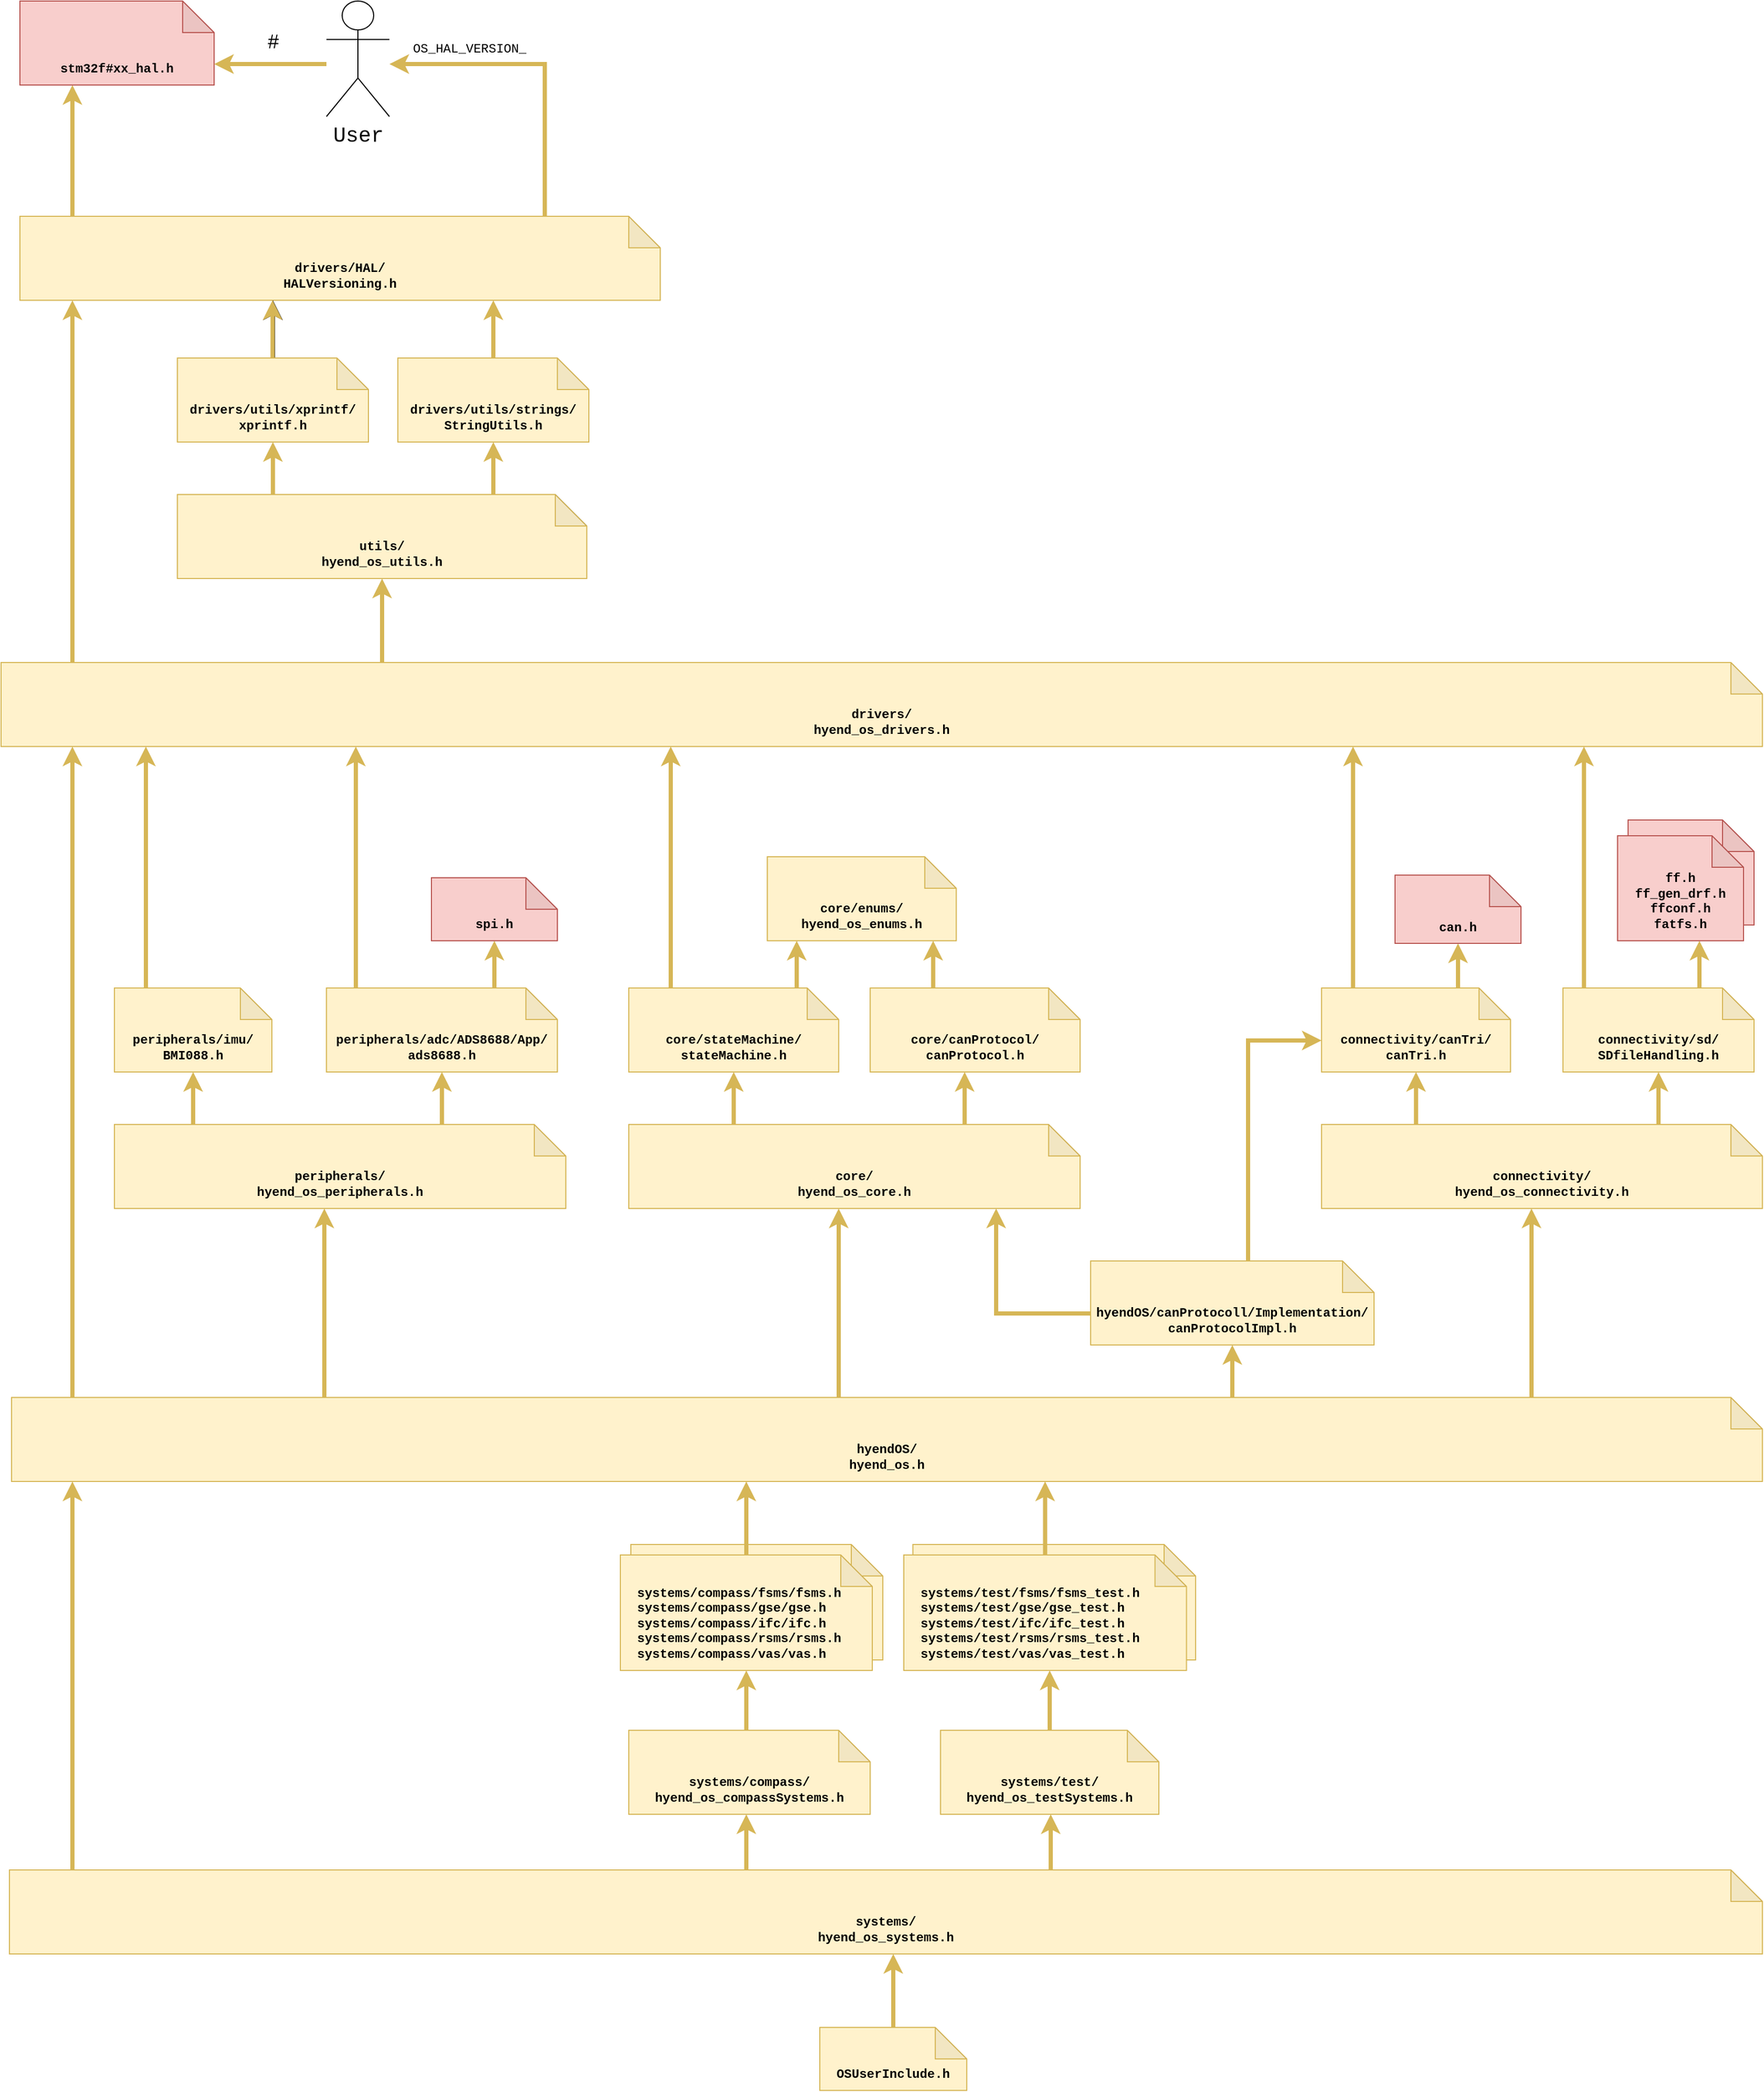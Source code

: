 <mxfile version="14.6.13" type="device"><diagram id="ti6t_PAKVZ9FeWnIseZb" name="Seite-1"><mxGraphModel dx="3419" dy="4026" grid="1" gridSize="10" guides="1" tooltips="1" connect="1" arrows="1" fold="1" page="1" pageScale="1" pageWidth="2336" pageHeight="1654" math="0" shadow="0"><root><mxCell id="0"/><mxCell id="1" parent="0"/><mxCell id="79b5bl42K1SgAm8lING9-11" style="edgeStyle=orthogonalEdgeStyle;rounded=0;orthogonalLoop=1;jettySize=auto;html=1;fontFamily=Courier New;fontSize=12;strokeWidth=4;fillColor=#fff2cc;strokeColor=#d6b656;" parent="1" source="79b5bl42K1SgAm8lING9-2" target="79b5bl42K1SgAm8lING9-4" edge="1"><mxGeometry relative="1" as="geometry"><Array as="points"><mxPoint x="222" y="250"/><mxPoint x="222" y="250"/></Array></mxGeometry></mxCell><mxCell id="79b5bl42K1SgAm8lING9-2" value="OSUserInclude.h" style="shape=note;whiteSpace=wrap;html=1;backgroundOutline=1;darkOpacity=0.05;fillColor=#fff2cc;strokeColor=#d6b656;verticalAlign=bottom;fontSize=12;fontFamily=Courier New;fontStyle=1;spacingBottom=6;" parent="1" vertex="1"><mxGeometry x="142" y="230" width="140" height="60" as="geometry"/></mxCell><mxCell id="79b5bl42K1SgAm8lING9-8" style="edgeStyle=orthogonalEdgeStyle;rounded=0;orthogonalLoop=1;jettySize=auto;html=1;fontFamily=Courier New;fontSize=12;fillColor=#fff2cc;strokeColor=#d6b656;strokeWidth=4;" parent="1" source="79b5bl42K1SgAm8lING9-4" target="79b5bl42K1SgAm8lING9-6" edge="1"><mxGeometry relative="1" as="geometry"><Array as="points"><mxPoint x="72" y="60"/><mxPoint x="72" y="60"/></Array></mxGeometry></mxCell><mxCell id="79b5bl42K1SgAm8lING9-9" style="edgeStyle=orthogonalEdgeStyle;rounded=0;orthogonalLoop=1;jettySize=auto;html=1;fontFamily=Courier New;fontSize=12;strokeWidth=4;fillColor=#fff2cc;strokeColor=#d6b656;" parent="1" source="79b5bl42K1SgAm8lING9-4" target="79b5bl42K1SgAm8lING9-7" edge="1"><mxGeometry relative="1" as="geometry"><Array as="points"><mxPoint x="362" y="50"/><mxPoint x="362" y="50"/></Array></mxGeometry></mxCell><mxCell id="SMfeo2dJa6zfowwVCfnT-45" style="edgeStyle=orthogonalEdgeStyle;rounded=0;orthogonalLoop=1;jettySize=auto;html=1;strokeWidth=4;fillColor=#fff2cc;strokeColor=#d6b656;" edge="1" parent="1" source="79b5bl42K1SgAm8lING9-4" target="SMfeo2dJa6zfowwVCfnT-14"><mxGeometry relative="1" as="geometry"><Array as="points"><mxPoint x="-570" y="40"/><mxPoint x="-570" y="40"/></Array></mxGeometry></mxCell><mxCell id="79b5bl42K1SgAm8lING9-4" value="systems/&lt;br&gt;hyend_os_systems.h" style="shape=note;whiteSpace=wrap;html=1;backgroundOutline=1;darkOpacity=0.05;fillColor=#fff2cc;strokeColor=#d6b656;verticalAlign=bottom;fontSize=12;fontFamily=Courier New;fontStyle=1;spacingBottom=6;" parent="1" vertex="1"><mxGeometry x="-630" y="80" width="1670" height="80" as="geometry"/></mxCell><mxCell id="SMfeo2dJa6zfowwVCfnT-10" style="edgeStyle=orthogonalEdgeStyle;rounded=0;orthogonalLoop=1;jettySize=auto;html=1;strokeWidth=4;fillColor=#fff2cc;strokeColor=#d6b656;" edge="1" parent="1" source="79b5bl42K1SgAm8lING9-5" target="79b5bl42K1SgAm8lING9-16"><mxGeometry relative="1" as="geometry"><Array as="points"><mxPoint x="280" y="-650"/><mxPoint x="280" y="-650"/></Array></mxGeometry></mxCell><mxCell id="SMfeo2dJa6zfowwVCfnT-11" style="edgeStyle=orthogonalEdgeStyle;rounded=0;orthogonalLoop=1;jettySize=auto;html=1;strokeWidth=4;fillColor=#fff2cc;strokeColor=#d6b656;" edge="1" parent="1" source="79b5bl42K1SgAm8lING9-5" target="79b5bl42K1SgAm8lING9-15"><mxGeometry relative="1" as="geometry"><Array as="points"><mxPoint x="60" y="-660"/><mxPoint x="60" y="-660"/></Array></mxGeometry></mxCell><mxCell id="79b5bl42K1SgAm8lING9-5" value="core/&lt;br&gt;hyend_os_core.h" style="shape=note;whiteSpace=wrap;html=1;backgroundOutline=1;darkOpacity=0.05;fillColor=#fff2cc;strokeColor=#d6b656;verticalAlign=bottom;fontSize=12;fontFamily=Courier New;fontStyle=1;spacingBottom=6;" parent="1" vertex="1"><mxGeometry x="-40" y="-630" width="430" height="80" as="geometry"/></mxCell><mxCell id="79b5bl42K1SgAm8lING9-74" style="edgeStyle=orthogonalEdgeStyle;rounded=0;orthogonalLoop=1;jettySize=auto;html=1;fontFamily=Courier New;fontSize=12;strokeWidth=4;fillColor=#fff2cc;strokeColor=#d6b656;" parent="1" source="79b5bl42K1SgAm8lING9-6" target="79b5bl42K1SgAm8lING9-73" edge="1"><mxGeometry relative="1" as="geometry"><Array as="points"><mxPoint x="72" y="-60"/><mxPoint x="72" y="-60"/></Array></mxGeometry></mxCell><mxCell id="79b5bl42K1SgAm8lING9-6" value="systems/compass/&lt;br&gt;hyend_os_compassSystems.h" style="shape=note;whiteSpace=wrap;html=1;backgroundOutline=1;darkOpacity=0.05;fillColor=#fff2cc;strokeColor=#d6b656;verticalAlign=bottom;fontSize=12;fontFamily=Courier New;fontStyle=1;spacingBottom=6;" parent="1" vertex="1"><mxGeometry x="-40" y="-53" width="230" height="80" as="geometry"/></mxCell><mxCell id="79b5bl42K1SgAm8lING9-77" style="edgeStyle=orthogonalEdgeStyle;rounded=0;orthogonalLoop=1;jettySize=auto;html=1;fontFamily=Courier New;fontSize=12;strokeWidth=4;fillColor=#fff2cc;strokeColor=#d6b656;" parent="1" source="79b5bl42K1SgAm8lING9-7" target="79b5bl42K1SgAm8lING9-76" edge="1"><mxGeometry relative="1" as="geometry"><Array as="points"><mxPoint x="377" y="-53"/><mxPoint x="377" y="-53"/></Array></mxGeometry></mxCell><mxCell id="79b5bl42K1SgAm8lING9-7" value="systems/test/&lt;br&gt;hyend_os_testSystems.h" style="shape=note;whiteSpace=wrap;html=1;backgroundOutline=1;darkOpacity=0.05;fillColor=#fff2cc;strokeColor=#d6b656;verticalAlign=bottom;fontSize=12;fontFamily=Courier New;fontStyle=1;spacingBottom=6;" parent="1" vertex="1"><mxGeometry x="257" y="-53" width="208" height="80" as="geometry"/></mxCell><mxCell id="SMfeo2dJa6zfowwVCfnT-2" style="edgeStyle=orthogonalEdgeStyle;rounded=0;orthogonalLoop=1;jettySize=auto;html=1;strokeWidth=4;fillColor=#fff2cc;strokeColor=#d6b656;" edge="1" parent="1" source="79b5bl42K1SgAm8lING9-13" target="79b5bl42K1SgAm8lING9-24"><mxGeometry relative="1" as="geometry"><Array as="points"><mxPoint x="-455" y="-650"/><mxPoint x="-455" y="-650"/></Array></mxGeometry></mxCell><mxCell id="SMfeo2dJa6zfowwVCfnT-3" style="edgeStyle=orthogonalEdgeStyle;rounded=0;orthogonalLoop=1;jettySize=auto;html=1;strokeWidth=4;fillColor=#fff2cc;strokeColor=#d6b656;" edge="1" parent="1" source="79b5bl42K1SgAm8lING9-13" target="79b5bl42K1SgAm8lING9-23"><mxGeometry relative="1" as="geometry"><Array as="points"><mxPoint x="-218" y="-660"/><mxPoint x="-218" y="-660"/></Array></mxGeometry></mxCell><mxCell id="79b5bl42K1SgAm8lING9-13" value="peripherals/&lt;br&gt;hyend_os_peripherals.h" style="shape=note;whiteSpace=wrap;html=1;backgroundOutline=1;darkOpacity=0.05;fillColor=#fff2cc;strokeColor=#d6b656;verticalAlign=bottom;fontSize=12;fontFamily=Courier New;fontStyle=1;spacingBottom=6;" parent="1" vertex="1"><mxGeometry x="-530" y="-630" width="430" height="80" as="geometry"/></mxCell><mxCell id="SMfeo2dJa6zfowwVCfnT-7" style="edgeStyle=orthogonalEdgeStyle;rounded=0;orthogonalLoop=1;jettySize=auto;html=1;strokeWidth=4;fillColor=#fff2cc;strokeColor=#d6b656;" edge="1" parent="1" source="79b5bl42K1SgAm8lING9-15" target="SMfeo2dJa6zfowwVCfnT-26"><mxGeometry relative="1" as="geometry"><mxPoint x="410" y="-1020" as="targetPoint"/><Array as="points"><mxPoint y="-920"/><mxPoint y="-920"/></Array></mxGeometry></mxCell><mxCell id="SMfeo2dJa6zfowwVCfnT-8" style="edgeStyle=orthogonalEdgeStyle;rounded=0;orthogonalLoop=1;jettySize=auto;html=1;strokeWidth=4;fillColor=#fff2cc;strokeColor=#d6b656;" edge="1" parent="1" source="79b5bl42K1SgAm8lING9-15" target="79b5bl42K1SgAm8lING9-42"><mxGeometry relative="1" as="geometry"><Array as="points"><mxPoint x="120" y="-780"/><mxPoint x="120" y="-780"/></Array></mxGeometry></mxCell><mxCell id="79b5bl42K1SgAm8lING9-15" value="core/stateMachine/&lt;br&gt;stateMachine.h" style="shape=note;whiteSpace=wrap;html=1;backgroundOutline=1;darkOpacity=0.05;fillColor=#fff2cc;strokeColor=#d6b656;verticalAlign=bottom;fontSize=12;fontFamily=Courier New;fontStyle=1;spacingBottom=6;" parent="1" vertex="1"><mxGeometry x="-40" y="-760" width="200" height="80" as="geometry"/></mxCell><mxCell id="SMfeo2dJa6zfowwVCfnT-1" style="edgeStyle=orthogonalEdgeStyle;rounded=0;orthogonalLoop=1;jettySize=auto;html=1;strokeWidth=4;fillColor=#fff2cc;strokeColor=#d6b656;" edge="1" parent="1" source="79b5bl42K1SgAm8lING9-16" target="79b5bl42K1SgAm8lING9-42"><mxGeometry relative="1" as="geometry"><Array as="points"><mxPoint x="250" y="-770"/><mxPoint x="250" y="-770"/></Array></mxGeometry></mxCell><mxCell id="79b5bl42K1SgAm8lING9-16" value="core/canProtocol/&lt;br&gt;canProtocol.h" style="shape=note;whiteSpace=wrap;html=1;backgroundOutline=1;darkOpacity=0.05;fillColor=#fff2cc;strokeColor=#d6b656;verticalAlign=bottom;fontSize=12;fontFamily=Courier New;fontStyle=1;spacingBottom=6;" parent="1" vertex="1"><mxGeometry x="190" y="-760" width="200" height="80" as="geometry"/></mxCell><mxCell id="79b5bl42K1SgAm8lING9-72" style="edgeStyle=orthogonalEdgeStyle;rounded=0;orthogonalLoop=1;jettySize=auto;html=1;fontFamily=Courier New;fontSize=12;strokeWidth=4;fillColor=#fff2cc;strokeColor=#d6b656;" parent="1" source="79b5bl42K1SgAm8lING9-17" target="79b5bl42K1SgAm8lING9-29" edge="1"><mxGeometry relative="1" as="geometry"><Array as="points"><mxPoint x="550" y="-710"/></Array></mxGeometry></mxCell><mxCell id="SMfeo2dJa6zfowwVCfnT-9" style="edgeStyle=orthogonalEdgeStyle;rounded=0;orthogonalLoop=1;jettySize=auto;html=1;strokeWidth=4;fillColor=#fff2cc;strokeColor=#d6b656;" edge="1" parent="1" source="79b5bl42K1SgAm8lING9-17" target="79b5bl42K1SgAm8lING9-5"><mxGeometry relative="1" as="geometry"><Array as="points"><mxPoint x="310" y="-450"/></Array></mxGeometry></mxCell><mxCell id="79b5bl42K1SgAm8lING9-17" value="hyendOS/canProtocoll/Implementation/&lt;br&gt;canProtocolImpl.h" style="shape=note;whiteSpace=wrap;html=1;backgroundOutline=1;darkOpacity=0.05;fillColor=#fff2cc;strokeColor=#d6b656;verticalAlign=bottom;fontSize=12;fontFamily=Courier New;fontStyle=1;spacingBottom=6;" parent="1" vertex="1"><mxGeometry x="400" y="-500" width="270" height="80" as="geometry"/></mxCell><mxCell id="SMfeo2dJa6zfowwVCfnT-5" style="edgeStyle=orthogonalEdgeStyle;rounded=0;orthogonalLoop=1;jettySize=auto;html=1;strokeWidth=4;fillColor=#fff2cc;strokeColor=#d6b656;" edge="1" parent="1" source="79b5bl42K1SgAm8lING9-21" target="79b5bl42K1SgAm8lING9-31"><mxGeometry relative="1" as="geometry"><Array as="points"><mxPoint x="941" y="-640"/><mxPoint x="941" y="-640"/></Array></mxGeometry></mxCell><mxCell id="SMfeo2dJa6zfowwVCfnT-6" style="edgeStyle=orthogonalEdgeStyle;rounded=0;orthogonalLoop=1;jettySize=auto;html=1;strokeWidth=4;fillColor=#fff2cc;strokeColor=#d6b656;" edge="1" parent="1" source="79b5bl42K1SgAm8lING9-21" target="79b5bl42K1SgAm8lING9-29"><mxGeometry relative="1" as="geometry"><Array as="points"><mxPoint x="710" y="-640"/><mxPoint x="710" y="-640"/></Array></mxGeometry></mxCell><mxCell id="79b5bl42K1SgAm8lING9-21" value="connectivity/&lt;br&gt;hyend_os_connectivity.h" style="shape=note;whiteSpace=wrap;html=1;backgroundOutline=1;darkOpacity=0.05;fillColor=#fff2cc;strokeColor=#d6b656;verticalAlign=bottom;fontSize=12;fontFamily=Courier New;fontStyle=1;spacingBottom=6;" parent="1" vertex="1"><mxGeometry x="620" y="-630" width="420" height="80" as="geometry"/></mxCell><mxCell id="79b5bl42K1SgAm8lING9-60" style="edgeStyle=orthogonalEdgeStyle;rounded=0;orthogonalLoop=1;jettySize=auto;html=1;fontFamily=Courier New;fontSize=12;strokeWidth=4;fillColor=#fff2cc;strokeColor=#d6b656;" parent="1" source="79b5bl42K1SgAm8lING9-23" target="79b5bl42K1SgAm8lING9-59" edge="1"><mxGeometry relative="1" as="geometry"><Array as="points"><mxPoint x="-168" y="-787.5"/><mxPoint x="-168" y="-787.5"/></Array></mxGeometry></mxCell><mxCell id="79b5bl42K1SgAm8lING9-81" style="edgeStyle=orthogonalEdgeStyle;rounded=0;orthogonalLoop=1;jettySize=auto;html=1;fontFamily=Courier New;fontSize=12;strokeWidth=4;fillColor=#fff2cc;strokeColor=#d6b656;" parent="1" source="79b5bl42K1SgAm8lING9-23" target="SMfeo2dJa6zfowwVCfnT-26" edge="1"><mxGeometry relative="1" as="geometry"><Array as="points"><mxPoint x="-300" y="-880"/><mxPoint x="-300" y="-880"/></Array><mxPoint x="-270.0" y="-990" as="targetPoint"/></mxGeometry></mxCell><mxCell id="79b5bl42K1SgAm8lING9-23" value="peripherals/adc/ADS8688/App/&lt;br&gt;ads8688.h" style="shape=note;whiteSpace=wrap;html=1;backgroundOutline=1;darkOpacity=0.05;fillColor=#fff2cc;strokeColor=#d6b656;verticalAlign=bottom;fontSize=12;fontFamily=Courier New;fontStyle=1;spacingBottom=6;" parent="1" vertex="1"><mxGeometry x="-328" y="-760" width="220" height="80" as="geometry"/></mxCell><mxCell id="79b5bl42K1SgAm8lING9-80" style="edgeStyle=orthogonalEdgeStyle;rounded=0;orthogonalLoop=1;jettySize=auto;html=1;fontFamily=Courier New;fontSize=12;strokeWidth=4;fillColor=#fff2cc;strokeColor=#d6b656;" parent="1" source="79b5bl42K1SgAm8lING9-24" edge="1"><mxGeometry relative="1" as="geometry"><Array as="points"><mxPoint x="-500" y="-860"/><mxPoint x="-500" y="-860"/></Array><mxPoint x="-500.0" y="-990" as="targetPoint"/></mxGeometry></mxCell><mxCell id="79b5bl42K1SgAm8lING9-24" value="peripherals/imu/&lt;br&gt;BMI088.h" style="shape=note;whiteSpace=wrap;html=1;backgroundOutline=1;darkOpacity=0.05;fillColor=#fff2cc;strokeColor=#d6b656;verticalAlign=bottom;fontSize=12;fontFamily=Courier New;fontStyle=1;spacingBottom=6;" parent="1" vertex="1"><mxGeometry x="-530" y="-760" width="150" height="80" as="geometry"/></mxCell><mxCell id="79b5bl42K1SgAm8lING9-38" style="edgeStyle=orthogonalEdgeStyle;rounded=0;orthogonalLoop=1;jettySize=auto;html=1;fontFamily=Courier New;fontSize=12;strokeWidth=4;fillColor=#fff2cc;strokeColor=#d6b656;" parent="1" source="79b5bl42K1SgAm8lING9-27" target="79b5bl42K1SgAm8lING9-36" edge="1"><mxGeometry relative="1" as="geometry"><Array as="points"><mxPoint x="-120" y="-1640"/></Array></mxGeometry></mxCell><mxCell id="79b5bl42K1SgAm8lING9-39" value="OS_HAL_VERSION_" style="edgeLabel;html=1;align=center;verticalAlign=middle;resizable=0;points=[];fontSize=12;fontFamily=Courier New;" parent="79b5bl42K1SgAm8lING9-38" vertex="1" connectable="0"><mxGeometry x="0.896" relative="1" as="geometry"><mxPoint x="61" y="-14" as="offset"/></mxGeometry></mxCell><mxCell id="79b5bl42K1SgAm8lING9-40" style="edgeStyle=orthogonalEdgeStyle;rounded=0;orthogonalLoop=1;jettySize=auto;html=1;fontFamily=Courier New;fontSize=12;strokeWidth=4;fillColor=#fff2cc;strokeColor=#d6b656;" parent="1" source="79b5bl42K1SgAm8lING9-27" target="79b5bl42K1SgAm8lING9-35" edge="1"><mxGeometry relative="1" as="geometry"><Array as="points"><mxPoint x="-570" y="-1520"/><mxPoint x="-570" y="-1520"/></Array></mxGeometry></mxCell><mxCell id="79b5bl42K1SgAm8lING9-27" value="drivers/HAL/&lt;br&gt;HALVersioning.h" style="shape=note;whiteSpace=wrap;html=1;backgroundOutline=1;darkOpacity=0.05;fillColor=#fff2cc;strokeColor=#d6b656;verticalAlign=bottom;fontSize=12;fontFamily=Courier New;fontStyle=1;spacingBottom=6;" parent="1" vertex="1"><mxGeometry x="-620" y="-1495" width="610" height="80" as="geometry"/></mxCell><mxCell id="79b5bl42K1SgAm8lING9-53" style="edgeStyle=orthogonalEdgeStyle;rounded=0;orthogonalLoop=1;jettySize=auto;html=1;fontFamily=Courier New;fontSize=12;strokeWidth=4;fillColor=#fff2cc;strokeColor=#d6b656;" parent="1" source="79b5bl42K1SgAm8lING9-29" edge="1"><mxGeometry relative="1" as="geometry"><Array as="points"><mxPoint x="650" y="-860"/><mxPoint x="650" y="-860"/></Array><mxPoint x="650" y="-990" as="targetPoint"/></mxGeometry></mxCell><mxCell id="79b5bl42K1SgAm8lING9-64" style="edgeStyle=orthogonalEdgeStyle;rounded=0;orthogonalLoop=1;jettySize=auto;html=1;fontFamily=Courier New;fontSize=12;strokeWidth=4;fillColor=#fff2cc;strokeColor=#d6b656;" parent="1" source="79b5bl42K1SgAm8lING9-29" target="79b5bl42K1SgAm8lING9-63" edge="1"><mxGeometry relative="1" as="geometry"><Array as="points"><mxPoint x="750" y="-780"/><mxPoint x="750" y="-780"/></Array></mxGeometry></mxCell><mxCell id="79b5bl42K1SgAm8lING9-29" value="connectivity/canTri/&lt;br&gt;canTri.h" style="shape=note;whiteSpace=wrap;html=1;backgroundOutline=1;darkOpacity=0.05;fillColor=#fff2cc;strokeColor=#d6b656;verticalAlign=bottom;fontSize=12;fontFamily=Courier New;fontStyle=1;spacingBottom=6;" parent="1" vertex="1"><mxGeometry x="620" y="-760" width="180" height="80" as="geometry"/></mxCell><mxCell id="79b5bl42K1SgAm8lING9-54" style="edgeStyle=orthogonalEdgeStyle;rounded=0;orthogonalLoop=1;jettySize=auto;html=1;fontFamily=Courier New;fontSize=12;strokeWidth=4;fillColor=#fff2cc;strokeColor=#d6b656;" parent="1" source="79b5bl42K1SgAm8lING9-31" target="79b5bl42K1SgAm8lING9-62" edge="1"><mxGeometry relative="1" as="geometry"><mxPoint x="1280.059" y="-1000" as="targetPoint"/><Array as="points"><mxPoint x="980" y="-780"/><mxPoint x="980" y="-780"/></Array></mxGeometry></mxCell><mxCell id="79b5bl42K1SgAm8lING9-57" style="edgeStyle=orthogonalEdgeStyle;rounded=0;orthogonalLoop=1;jettySize=auto;html=1;fontFamily=Courier New;fontSize=12;strokeWidth=4;fillColor=#fff2cc;strokeColor=#d6b656;" parent="1" source="79b5bl42K1SgAm8lING9-31" edge="1"><mxGeometry relative="1" as="geometry"><Array as="points"><mxPoint x="870" y="-870"/><mxPoint x="870" y="-870"/></Array><mxPoint x="870" y="-990" as="targetPoint"/></mxGeometry></mxCell><mxCell id="79b5bl42K1SgAm8lING9-31" value="connectivity/sd/&lt;br&gt;SDfileHandling.h" style="shape=note;whiteSpace=wrap;html=1;backgroundOutline=1;darkOpacity=0.05;fillColor=#fff2cc;strokeColor=#d6b656;verticalAlign=bottom;fontSize=12;fontFamily=Courier New;fontStyle=1;spacingBottom=6;" parent="1" vertex="1"><mxGeometry x="850" y="-760" width="182" height="80" as="geometry"/></mxCell><mxCell id="79b5bl42K1SgAm8lING9-35" value="stm32f#xx_hal.h" style="shape=note;whiteSpace=wrap;html=1;backgroundOutline=1;darkOpacity=0.05;fillColor=#f8cecc;strokeColor=#b85450;verticalAlign=bottom;fontSize=12;fontFamily=Courier New;fontStyle=1;spacingBottom=6;" parent="1" vertex="1"><mxGeometry x="-620" y="-1700" width="185" height="80" as="geometry"/></mxCell><mxCell id="79b5bl42K1SgAm8lING9-41" style="edgeStyle=orthogonalEdgeStyle;rounded=0;orthogonalLoop=1;jettySize=auto;html=1;fontFamily=Courier New;fontSize=12;strokeWidth=4;fillColor=#fff2cc;strokeColor=#d6b656;" parent="1" source="79b5bl42K1SgAm8lING9-36" target="79b5bl42K1SgAm8lING9-35" edge="1"><mxGeometry relative="1" as="geometry"><Array as="points"><mxPoint x="-390" y="-1640"/><mxPoint x="-390" y="-1640"/></Array></mxGeometry></mxCell><mxCell id="SMfeo2dJa6zfowwVCfnT-48" value="#" style="edgeLabel;html=1;align=center;verticalAlign=middle;resizable=0;points=[];fontFamily=Courier New;fontSize=19;" vertex="1" connectable="0" parent="79b5bl42K1SgAm8lING9-41"><mxGeometry x="-0.234" y="1" relative="1" as="geometry"><mxPoint x="-10" y="-21" as="offset"/></mxGeometry></mxCell><mxCell id="79b5bl42K1SgAm8lING9-36" value="&lt;font style=&quot;font-size: 20px&quot;&gt;User&lt;/font&gt;" style="shape=umlActor;verticalLabelPosition=bottom;verticalAlign=top;html=1;outlineConnect=0;fontFamily=Courier New;fontSize=12;" parent="1" vertex="1"><mxGeometry x="-328" y="-1700" width="60" height="110" as="geometry"/></mxCell><mxCell id="79b5bl42K1SgAm8lING9-42" value="core/enums/&lt;br&gt;hyend_os_enums.h" style="shape=note;whiteSpace=wrap;html=1;backgroundOutline=1;darkOpacity=0.05;fillColor=#fff2cc;strokeColor=#d6b656;verticalAlign=bottom;fontSize=12;fontFamily=Courier New;fontStyle=1;spacingBottom=6;" parent="1" vertex="1"><mxGeometry x="92" y="-885" width="180" height="80" as="geometry"/></mxCell><mxCell id="79b5bl42K1SgAm8lING9-59" value="spi.h" style="shape=note;whiteSpace=wrap;html=1;backgroundOutline=1;darkOpacity=0.05;fillColor=#f8cecc;strokeColor=#b85450;verticalAlign=bottom;fontSize=12;fontFamily=Courier New;fontStyle=1;spacingBottom=6;" parent="1" vertex="1"><mxGeometry x="-228" y="-865" width="120" height="60" as="geometry"/></mxCell><mxCell id="79b5bl42K1SgAm8lING9-63" value="can.h" style="shape=note;whiteSpace=wrap;html=1;backgroundOutline=1;darkOpacity=0.05;fillColor=#f8cecc;strokeColor=#b85450;verticalAlign=bottom;fontSize=12;fontFamily=Courier New;fontStyle=1;spacingBottom=6;" parent="1" vertex="1"><mxGeometry x="690" y="-867.5" width="120" height="65" as="geometry"/></mxCell><mxCell id="79b5bl42K1SgAm8lING9-84" value="" style="group" parent="1" vertex="1" connectable="0"><mxGeometry x="-48" y="-230" width="250" height="120" as="geometry"/></mxCell><mxCell id="79b5bl42K1SgAm8lING9-83" value="hyendOS/systems/fsms/fsms.h&lt;br&gt;hyendOS/systems/gse/gse.h&lt;br&gt;&lt;div style=&quot;&quot;&gt;&lt;span&gt;hyendOS/systems/ifc/ifc.h&lt;/span&gt;&lt;/div&gt;hyendOS/systems/rsms/rsms.h&lt;br&gt;hyendOS/systems/vas/vas.h" style="shape=note;whiteSpace=wrap;html=1;backgroundOutline=1;darkOpacity=0.05;fillColor=#fff2cc;strokeColor=#d6b656;verticalAlign=bottom;fontSize=12;fontFamily=Courier New;fontStyle=1;spacingBottom=6;align=left;spacingLeft=14;" parent="79b5bl42K1SgAm8lING9-84" vertex="1"><mxGeometry x="10" width="240" height="110" as="geometry"/></mxCell><mxCell id="79b5bl42K1SgAm8lING9-73" value="systems/compass/fsms/fsms.h&lt;br&gt;systems/compass/gse/gse.h&lt;br&gt;&lt;div&gt;&lt;span&gt;systems/compass/ifc/ifc.h&lt;/span&gt;&lt;/div&gt;systems/compass/rsms/rsms.h&lt;br&gt;systems/compass/vas/vas.h" style="shape=note;whiteSpace=wrap;html=1;backgroundOutline=1;darkOpacity=0.05;fillColor=#fff2cc;strokeColor=#d6b656;verticalAlign=bottom;fontSize=12;fontFamily=Courier New;fontStyle=1;spacingBottom=6;align=left;spacingLeft=14;" parent="79b5bl42K1SgAm8lING9-84" vertex="1"><mxGeometry y="10" width="240" height="110" as="geometry"/></mxCell><mxCell id="79b5bl42K1SgAm8lING9-86" value="" style="group" parent="1" vertex="1" connectable="0"><mxGeometry x="222" y="-230" width="278" height="120" as="geometry"/></mxCell><mxCell id="79b5bl42K1SgAm8lING9-85" value="hyendOS/systems/test/fsms/fsms_test.h&lt;br style=&quot;font-size: 10px;&quot;&gt;hyendOS/systems/test/gse/gse_test.h&lt;br style=&quot;font-size: 10px;&quot;&gt;&lt;div style=&quot;font-size: 10px;&quot;&gt;&lt;span style=&quot;font-size: 10px;&quot;&gt;hyendOS/systems/test/ifc/ifc_test.h&lt;/span&gt;&lt;/div&gt;hyendOS/systems/test/rsms/rsms_test.h&lt;br style=&quot;font-size: 10px;&quot;&gt;hyendOS/systems/test/vas/vas_test.h" style="shape=note;whiteSpace=wrap;html=1;backgroundOutline=1;darkOpacity=0.05;fillColor=#fff2cc;strokeColor=#d6b656;verticalAlign=bottom;fontSize=10;fontFamily=Courier New;fontStyle=1;spacingBottom=6;align=left;spacingLeft=14;" parent="79b5bl42K1SgAm8lING9-86" vertex="1"><mxGeometry x="8.688" width="269.312" height="110" as="geometry"/></mxCell><mxCell id="79b5bl42K1SgAm8lING9-76" value="systems/test/fsms/fsms_test.h&lt;br&gt;systems/test/gse/gse_test.h&lt;br&gt;&lt;div&gt;&lt;span&gt;systems/test/ifc/ifc_test.h&lt;/span&gt;&lt;/div&gt;systems/test/rsms/rsms_test.h&lt;br&gt;systems/test/vas/vas_test.h" style="shape=note;whiteSpace=wrap;html=1;backgroundOutline=1;darkOpacity=0.05;fillColor=#fff2cc;strokeColor=#d6b656;verticalAlign=bottom;fontSize=12;fontFamily=Courier New;fontStyle=1;spacingBottom=6;align=left;spacingLeft=14;" parent="79b5bl42K1SgAm8lING9-86" vertex="1"><mxGeometry y="10" width="269.312" height="110" as="geometry"/></mxCell><mxCell id="79b5bl42K1SgAm8lING9-88" value="" style="group" parent="1" vertex="1" connectable="0"><mxGeometry x="902" y="-920" width="130" height="115" as="geometry"/></mxCell><mxCell id="79b5bl42K1SgAm8lING9-87" value="ff.h&lt;br&gt;ff_gen_drf.h&lt;br&gt;ffconf.h&lt;br&gt;fatfs.h" style="shape=note;whiteSpace=wrap;html=1;backgroundOutline=1;darkOpacity=0.05;fillColor=#f8cecc;strokeColor=#b85450;verticalAlign=bottom;fontSize=12;fontFamily=Courier New;fontStyle=1;spacingBottom=6;" parent="79b5bl42K1SgAm8lING9-88" vertex="1"><mxGeometry x="10" width="120" height="100" as="geometry"/></mxCell><mxCell id="79b5bl42K1SgAm8lING9-62" value="ff.h&lt;br&gt;ff_gen_drf.h&lt;br&gt;ffconf.h&lt;br&gt;fatfs.h" style="shape=note;whiteSpace=wrap;html=1;backgroundOutline=1;darkOpacity=0.05;fillColor=#f8cecc;strokeColor=#b85450;verticalAlign=bottom;fontSize=12;fontFamily=Courier New;fontStyle=1;spacingBottom=6;" parent="79b5bl42K1SgAm8lING9-88" vertex="1"><mxGeometry y="15" width="120" height="100" as="geometry"/></mxCell><mxCell id="SMfeo2dJa6zfowwVCfnT-13" style="edgeStyle=orthogonalEdgeStyle;rounded=0;orthogonalLoop=1;jettySize=auto;html=1;exitX=0.5;exitY=1;exitDx=0;exitDy=0;exitPerimeter=0;strokeWidth=4;" edge="1" parent="1" source="79b5bl42K1SgAm8lING9-17" target="79b5bl42K1SgAm8lING9-17"><mxGeometry relative="1" as="geometry"/></mxCell><mxCell id="SMfeo2dJa6zfowwVCfnT-17" style="edgeStyle=orthogonalEdgeStyle;rounded=0;orthogonalLoop=1;jettySize=auto;html=1;strokeWidth=4;fillColor=#fff2cc;strokeColor=#d6b656;" edge="1" parent="1" source="SMfeo2dJa6zfowwVCfnT-14" target="79b5bl42K1SgAm8lING9-17"><mxGeometry relative="1" as="geometry"><Array as="points"><mxPoint x="535" y="-390"/><mxPoint x="535" y="-390"/></Array></mxGeometry></mxCell><mxCell id="SMfeo2dJa6zfowwVCfnT-19" style="edgeStyle=orthogonalEdgeStyle;rounded=0;orthogonalLoop=1;jettySize=auto;html=1;strokeWidth=4;fillColor=#fff2cc;strokeColor=#d6b656;" edge="1" parent="1" source="SMfeo2dJa6zfowwVCfnT-14" target="79b5bl42K1SgAm8lING9-5"><mxGeometry relative="1" as="geometry"><Array as="points"><mxPoint x="160" y="-460"/><mxPoint x="160" y="-460"/></Array></mxGeometry></mxCell><mxCell id="SMfeo2dJa6zfowwVCfnT-20" style="edgeStyle=orthogonalEdgeStyle;rounded=0;orthogonalLoop=1;jettySize=auto;html=1;strokeWidth=4;fillColor=#fff2cc;strokeColor=#d6b656;" edge="1" parent="1" source="SMfeo2dJa6zfowwVCfnT-14" target="79b5bl42K1SgAm8lING9-13"><mxGeometry relative="1" as="geometry"><Array as="points"><mxPoint x="-330" y="-470"/><mxPoint x="-330" y="-470"/></Array></mxGeometry></mxCell><mxCell id="SMfeo2dJa6zfowwVCfnT-21" style="edgeStyle=orthogonalEdgeStyle;rounded=0;orthogonalLoop=1;jettySize=auto;html=1;strokeWidth=4;fillColor=#fff2cc;strokeColor=#d6b656;" edge="1" parent="1" source="SMfeo2dJa6zfowwVCfnT-14" target="79b5bl42K1SgAm8lING9-21"><mxGeometry relative="1" as="geometry"><mxPoint x="740" y="-370" as="sourcePoint"/><Array as="points"><mxPoint x="820" y="-430"/><mxPoint x="820" y="-430"/></Array></mxGeometry></mxCell><mxCell id="SMfeo2dJa6zfowwVCfnT-40" style="edgeStyle=orthogonalEdgeStyle;rounded=0;orthogonalLoop=1;jettySize=auto;html=1;strokeWidth=4;fillColor=#fff2cc;strokeColor=#d6b656;" edge="1" parent="1" source="SMfeo2dJa6zfowwVCfnT-14" target="SMfeo2dJa6zfowwVCfnT-26"><mxGeometry relative="1" as="geometry"><Array as="points"><mxPoint x="-570" y="-500"/><mxPoint x="-570" y="-500"/></Array></mxGeometry></mxCell><mxCell id="SMfeo2dJa6zfowwVCfnT-14" value="hyendOS/&lt;br&gt;hyend_os.h" style="shape=note;whiteSpace=wrap;html=1;backgroundOutline=1;darkOpacity=0.05;fillColor=#fff2cc;strokeColor=#d6b656;verticalAlign=bottom;fontSize=12;fontFamily=Courier New;fontStyle=1;spacingBottom=6;" vertex="1" parent="1"><mxGeometry x="-628" y="-370" width="1668" height="80" as="geometry"/></mxCell><mxCell id="SMfeo2dJa6zfowwVCfnT-15" style="edgeStyle=orthogonalEdgeStyle;rounded=0;orthogonalLoop=1;jettySize=auto;html=1;strokeWidth=4;fillColor=#fff2cc;strokeColor=#d6b656;" edge="1" parent="1" source="79b5bl42K1SgAm8lING9-73"><mxGeometry relative="1" as="geometry"><mxPoint x="72" y="-290" as="targetPoint"/><Array as="points"><mxPoint x="72" y="-250"/><mxPoint x="72" y="-250"/></Array></mxGeometry></mxCell><mxCell id="SMfeo2dJa6zfowwVCfnT-16" style="edgeStyle=orthogonalEdgeStyle;rounded=0;orthogonalLoop=1;jettySize=auto;html=1;strokeWidth=4;fillColor=#fff2cc;strokeColor=#d6b656;" edge="1" parent="1" source="79b5bl42K1SgAm8lING9-76" target="SMfeo2dJa6zfowwVCfnT-14"><mxGeometry relative="1" as="geometry"><mxPoint x="357" y="-270" as="targetPoint"/><Array as="points"><mxPoint x="357" y="-255"/><mxPoint x="357" y="-255"/></Array></mxGeometry></mxCell><mxCell id="SMfeo2dJa6zfowwVCfnT-42" style="edgeStyle=orthogonalEdgeStyle;rounded=0;orthogonalLoop=1;jettySize=auto;html=1;strokeWidth=4;" edge="1" parent="1" source="SMfeo2dJa6zfowwVCfnT-22"><mxGeometry relative="1" as="geometry"><mxPoint x="-379" y="-1415" as="targetPoint"/><Array as="points"><mxPoint x="-379" y="-1390"/><mxPoint x="-379" y="-1390"/></Array></mxGeometry></mxCell><mxCell id="SMfeo2dJa6zfowwVCfnT-22" value="drivers/utils/xprintf/&lt;br&gt;xprintf.h" style="shape=note;whiteSpace=wrap;html=1;backgroundOutline=1;darkOpacity=0.05;fillColor=#fff2cc;strokeColor=#d6b656;verticalAlign=bottom;fontSize=12;fontFamily=Courier New;fontStyle=1;spacingBottom=6;" vertex="1" parent="1"><mxGeometry x="-470" y="-1360" width="182" height="80" as="geometry"/></mxCell><mxCell id="SMfeo2dJa6zfowwVCfnT-34" style="edgeStyle=orthogonalEdgeStyle;rounded=0;orthogonalLoop=1;jettySize=auto;html=1;strokeWidth=4;fillColor=#fff2cc;strokeColor=#d6b656;" edge="1" parent="1" source="SMfeo2dJa6zfowwVCfnT-26" target="79b5bl42K1SgAm8lING9-27"><mxGeometry relative="1" as="geometry"><Array as="points"><mxPoint x="-570" y="-1230"/><mxPoint x="-570" y="-1230"/></Array></mxGeometry></mxCell><mxCell id="SMfeo2dJa6zfowwVCfnT-41" style="edgeStyle=orthogonalEdgeStyle;rounded=0;orthogonalLoop=1;jettySize=auto;html=1;strokeWidth=4;fillColor=#fff2cc;strokeColor=#d6b656;" edge="1" parent="1" target="SMfeo2dJa6zfowwVCfnT-37"><mxGeometry relative="1" as="geometry"><mxPoint x="-275.0" y="-1070" as="sourcePoint"/><Array as="points"><mxPoint x="-275" y="-1100"/><mxPoint x="-275" y="-1100"/></Array></mxGeometry></mxCell><mxCell id="SMfeo2dJa6zfowwVCfnT-26" value="drivers/&lt;br&gt;hyend_os_drivers.h" style="shape=note;whiteSpace=wrap;html=1;backgroundOutline=1;darkOpacity=0.05;fillColor=#fff2cc;strokeColor=#d6b656;verticalAlign=bottom;fontSize=12;fontFamily=Courier New;fontStyle=1;spacingBottom=6;" vertex="1" parent="1"><mxGeometry x="-638" y="-1070" width="1678" height="80" as="geometry"/></mxCell><mxCell id="SMfeo2dJa6zfowwVCfnT-43" style="edgeStyle=orthogonalEdgeStyle;rounded=0;orthogonalLoop=1;jettySize=auto;html=1;strokeWidth=4;fillColor=#fff2cc;strokeColor=#d6b656;" edge="1" parent="1" source="SMfeo2dJa6zfowwVCfnT-23"><mxGeometry relative="1" as="geometry"><mxPoint x="-169" y="-1415" as="targetPoint"/><Array as="points"><mxPoint x="-169" y="-1390"/><mxPoint x="-169" y="-1390"/></Array></mxGeometry></mxCell><mxCell id="SMfeo2dJa6zfowwVCfnT-23" value="drivers/utils/strings/&lt;br&gt;StringUtils.h" style="shape=note;whiteSpace=wrap;html=1;backgroundOutline=1;darkOpacity=0.05;fillColor=#fff2cc;strokeColor=#d6b656;verticalAlign=bottom;fontSize=12;fontFamily=Courier New;fontStyle=1;spacingBottom=6;" vertex="1" parent="1"><mxGeometry x="-260" y="-1360" width="182" height="80" as="geometry"/></mxCell><mxCell id="SMfeo2dJa6zfowwVCfnT-38" style="edgeStyle=orthogonalEdgeStyle;rounded=0;orthogonalLoop=1;jettySize=auto;html=1;strokeWidth=4;fillColor=#fff2cc;strokeColor=#d6b656;" edge="1" parent="1" source="SMfeo2dJa6zfowwVCfnT-37" target="SMfeo2dJa6zfowwVCfnT-22"><mxGeometry relative="1" as="geometry"><Array as="points"><mxPoint x="-379" y="-1250"/><mxPoint x="-379" y="-1250"/></Array></mxGeometry></mxCell><mxCell id="SMfeo2dJa6zfowwVCfnT-39" style="edgeStyle=orthogonalEdgeStyle;rounded=0;orthogonalLoop=1;jettySize=auto;html=1;strokeWidth=4;fillColor=#fff2cc;strokeColor=#d6b656;" edge="1" parent="1" source="SMfeo2dJa6zfowwVCfnT-37" target="SMfeo2dJa6zfowwVCfnT-23"><mxGeometry relative="1" as="geometry"><Array as="points"><mxPoint x="-169" y="-1240"/><mxPoint x="-169" y="-1240"/></Array></mxGeometry></mxCell><mxCell id="SMfeo2dJa6zfowwVCfnT-37" value="utils/&lt;br&gt;hyend_os_utils.h" style="shape=note;whiteSpace=wrap;html=1;backgroundOutline=1;darkOpacity=0.05;fillColor=#dae8fc;strokeColor=#6c8ebf;verticalAlign=bottom;fontSize=12;fontFamily=Courier New;fontStyle=1;spacingBottom=6;" vertex="1" parent="1"><mxGeometry x="-470" y="-1230" width="390" height="80" as="geometry"/></mxCell><mxCell id="SMfeo2dJa6zfowwVCfnT-44" style="edgeStyle=orthogonalEdgeStyle;rounded=0;orthogonalLoop=1;jettySize=auto;html=1;strokeWidth=4;fillColor=#fff2cc;strokeColor=#d6b656;" edge="1" parent="1"><mxGeometry relative="1" as="geometry"><mxPoint x="-379.34" y="-1360" as="sourcePoint"/><mxPoint x="-379.34" y="-1415" as="targetPoint"/><Array as="points"><mxPoint x="-379.34" y="-1390"/><mxPoint x="-379.34" y="-1390"/></Array></mxGeometry></mxCell><mxCell id="SMfeo2dJa6zfowwVCfnT-47" value="utils/&lt;br&gt;hyend_os_utils.h" style="shape=note;whiteSpace=wrap;html=1;backgroundOutline=1;darkOpacity=0.05;fillColor=#fff2cc;strokeColor=#d6b656;verticalAlign=bottom;fontSize=12;fontFamily=Courier New;fontStyle=1;spacingBottom=6;" vertex="1" parent="1"><mxGeometry x="-470" y="-1230" width="390" height="80" as="geometry"/></mxCell></root></mxGraphModel></diagram></mxfile>
